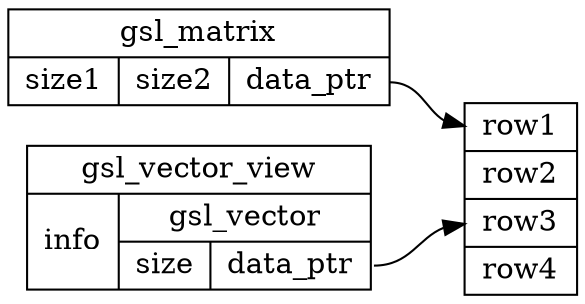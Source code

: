 digraph {
rankdir ="LR";

"matrix" [
        label = "gsl_matrix |{<f7>size1 | size2 |<f0>data_ptr}"
        shape = "record"
        ];
matrix:f0 -> data:f0;
"data" [
        label = "<f0>row1|row2|<f1>row3|row4"
        shape = "record"
        ];

"view" [
        label = "<f8>gsl_vector_view |{info |{gsl_vector|{ size |<f0> data_ptr}}}"
        shape = "record"
        ];

/*{rank =same; view; data}
matrix:f7 -> view:f8 [style ="invis"];*/
view:f0 -> data:f1;
}
